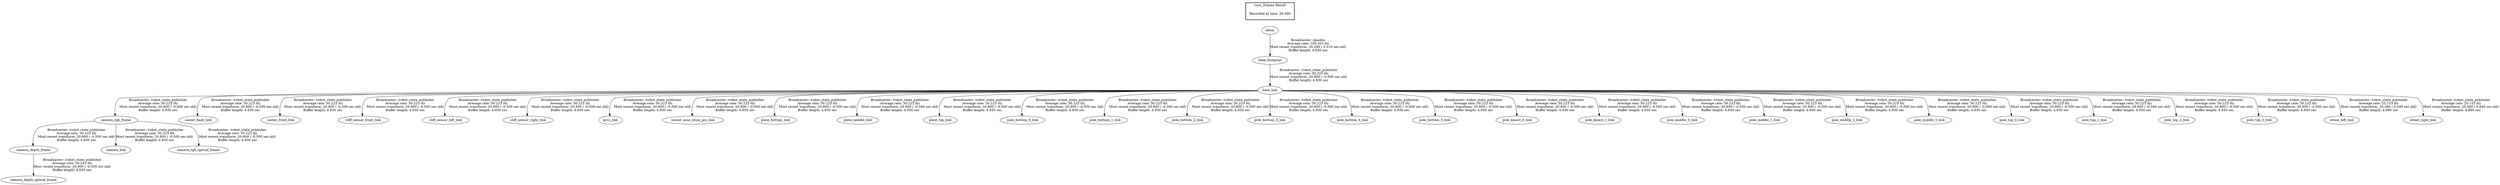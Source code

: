 digraph G {
"odom" -> "base_footprint"[label="Broadcaster: /gazebo\nAverage rate: 100.203 Hz\nMost recent transform: 20.290 ( 0.010 sec old)\nBuffer length: 4.930 sec\n"];
"base_footprint" -> "base_link"[label="Broadcaster: /robot_state_publisher\nAverage rate: 30.223 Hz\nMost recent transform: 20.800 ( -0.500 sec old)\nBuffer length: 4.930 sec\n"];
"camera_rgb_frame" -> "camera_depth_frame"[label="Broadcaster: /robot_state_publisher\nAverage rate: 30.223 Hz\nMost recent transform: 20.800 ( -0.500 sec old)\nBuffer length: 4.930 sec\n"];
"base_link" -> "camera_rgb_frame"[label="Broadcaster: /robot_state_publisher\nAverage rate: 30.223 Hz\nMost recent transform: 20.800 ( -0.500 sec old)\nBuffer length: 4.930 sec\n"];
"camera_depth_frame" -> "camera_depth_optical_frame"[label="Broadcaster: /robot_state_publisher\nAverage rate: 30.223 Hz\nMost recent transform: 20.800 ( -0.500 sec old)\nBuffer length: 4.930 sec\n"];
"camera_rgb_frame" -> "camera_link"[label="Broadcaster: /robot_state_publisher\nAverage rate: 30.223 Hz\nMost recent transform: 20.800 ( -0.500 sec old)\nBuffer length: 4.930 sec\n"];
"camera_rgb_frame" -> "camera_rgb_optical_frame"[label="Broadcaster: /robot_state_publisher\nAverage rate: 30.223 Hz\nMost recent transform: 20.800 ( -0.500 sec old)\nBuffer length: 4.930 sec\n"];
"base_link" -> "caster_back_link"[label="Broadcaster: /robot_state_publisher\nAverage rate: 30.223 Hz\nMost recent transform: 20.800 ( -0.500 sec old)\nBuffer length: 4.930 sec\n"];
"base_link" -> "caster_front_link"[label="Broadcaster: /robot_state_publisher\nAverage rate: 30.223 Hz\nMost recent transform: 20.800 ( -0.500 sec old)\nBuffer length: 4.930 sec\n"];
"base_link" -> "cliff_sensor_front_link"[label="Broadcaster: /robot_state_publisher\nAverage rate: 30.223 Hz\nMost recent transform: 20.800 ( -0.500 sec old)\nBuffer length: 4.930 sec\n"];
"base_link" -> "cliff_sensor_left_link"[label="Broadcaster: /robot_state_publisher\nAverage rate: 30.223 Hz\nMost recent transform: 20.800 ( -0.500 sec old)\nBuffer length: 4.930 sec\n"];
"base_link" -> "cliff_sensor_right_link"[label="Broadcaster: /robot_state_publisher\nAverage rate: 30.223 Hz\nMost recent transform: 20.800 ( -0.500 sec old)\nBuffer length: 4.930 sec\n"];
"base_link" -> "gyro_link"[label="Broadcaster: /robot_state_publisher\nAverage rate: 30.223 Hz\nMost recent transform: 20.800 ( -0.500 sec old)\nBuffer length: 4.930 sec\n"];
"base_link" -> "mount_asus_xtion_pro_link"[label="Broadcaster: /robot_state_publisher\nAverage rate: 30.223 Hz\nMost recent transform: 20.800 ( -0.500 sec old)\nBuffer length: 4.930 sec\n"];
"base_link" -> "plate_bottom_link"[label="Broadcaster: /robot_state_publisher\nAverage rate: 30.223 Hz\nMost recent transform: 20.800 ( -0.500 sec old)\nBuffer length: 4.930 sec\n"];
"base_link" -> "plate_middle_link"[label="Broadcaster: /robot_state_publisher\nAverage rate: 30.223 Hz\nMost recent transform: 20.800 ( -0.500 sec old)\nBuffer length: 4.930 sec\n"];
"base_link" -> "plate_top_link"[label="Broadcaster: /robot_state_publisher\nAverage rate: 30.223 Hz\nMost recent transform: 20.800 ( -0.500 sec old)\nBuffer length: 4.930 sec\n"];
"base_link" -> "pole_bottom_0_link"[label="Broadcaster: /robot_state_publisher\nAverage rate: 30.223 Hz\nMost recent transform: 20.800 ( -0.500 sec old)\nBuffer length: 4.930 sec\n"];
"base_link" -> "pole_bottom_1_link"[label="Broadcaster: /robot_state_publisher\nAverage rate: 30.223 Hz\nMost recent transform: 20.800 ( -0.500 sec old)\nBuffer length: 4.930 sec\n"];
"base_link" -> "pole_bottom_2_link"[label="Broadcaster: /robot_state_publisher\nAverage rate: 30.223 Hz\nMost recent transform: 20.800 ( -0.500 sec old)\nBuffer length: 4.930 sec\n"];
"base_link" -> "pole_bottom_3_link"[label="Broadcaster: /robot_state_publisher\nAverage rate: 30.223 Hz\nMost recent transform: 20.800 ( -0.500 sec old)\nBuffer length: 4.930 sec\n"];
"base_link" -> "pole_bottom_4_link"[label="Broadcaster: /robot_state_publisher\nAverage rate: 30.223 Hz\nMost recent transform: 20.800 ( -0.500 sec old)\nBuffer length: 4.930 sec\n"];
"base_link" -> "pole_bottom_5_link"[label="Broadcaster: /robot_state_publisher\nAverage rate: 30.223 Hz\nMost recent transform: 20.800 ( -0.500 sec old)\nBuffer length: 4.930 sec\n"];
"base_link" -> "pole_kinect_0_link"[label="Broadcaster: /robot_state_publisher\nAverage rate: 30.223 Hz\nMost recent transform: 20.800 ( -0.500 sec old)\nBuffer length: 4.930 sec\n"];
"base_link" -> "pole_kinect_1_link"[label="Broadcaster: /robot_state_publisher\nAverage rate: 30.223 Hz\nMost recent transform: 20.800 ( -0.500 sec old)\nBuffer length: 4.930 sec\n"];
"base_link" -> "pole_middle_0_link"[label="Broadcaster: /robot_state_publisher\nAverage rate: 30.223 Hz\nMost recent transform: 20.800 ( -0.500 sec old)\nBuffer length: 4.930 sec\n"];
"base_link" -> "pole_middle_1_link"[label="Broadcaster: /robot_state_publisher\nAverage rate: 30.223 Hz\nMost recent transform: 20.800 ( -0.500 sec old)\nBuffer length: 4.930 sec\n"];
"base_link" -> "pole_middle_2_link"[label="Broadcaster: /robot_state_publisher\nAverage rate: 30.223 Hz\nMost recent transform: 20.800 ( -0.500 sec old)\nBuffer length: 4.930 sec\n"];
"base_link" -> "pole_middle_3_link"[label="Broadcaster: /robot_state_publisher\nAverage rate: 30.223 Hz\nMost recent transform: 20.800 ( -0.500 sec old)\nBuffer length: 4.930 sec\n"];
"base_link" -> "pole_top_0_link"[label="Broadcaster: /robot_state_publisher\nAverage rate: 30.223 Hz\nMost recent transform: 20.800 ( -0.500 sec old)\nBuffer length: 4.930 sec\n"];
"base_link" -> "pole_top_1_link"[label="Broadcaster: /robot_state_publisher\nAverage rate: 30.223 Hz\nMost recent transform: 20.800 ( -0.500 sec old)\nBuffer length: 4.930 sec\n"];
"base_link" -> "pole_top_2_link"[label="Broadcaster: /robot_state_publisher\nAverage rate: 30.223 Hz\nMost recent transform: 20.800 ( -0.500 sec old)\nBuffer length: 4.930 sec\n"];
"base_link" -> "pole_top_3_link"[label="Broadcaster: /robot_state_publisher\nAverage rate: 30.223 Hz\nMost recent transform: 20.800 ( -0.500 sec old)\nBuffer length: 4.930 sec\n"];
"base_link" -> "wheel_left_link"[label="Broadcaster: /robot_state_publisher\nAverage rate: 25.153 Hz\nMost recent transform: 20.260 ( 0.040 sec old)\nBuffer length: 4.890 sec\n"];
"base_link" -> "wheel_right_link"[label="Broadcaster: /robot_state_publisher\nAverage rate: 25.153 Hz\nMost recent transform: 20.260 ( 0.040 sec old)\nBuffer length: 4.890 sec\n"];
edge [style=invis];
 subgraph cluster_legend { style=bold; color=black; label ="view_frames Result";
"Recorded at time: 20.300"[ shape=plaintext ] ;
 }->"odom";
}